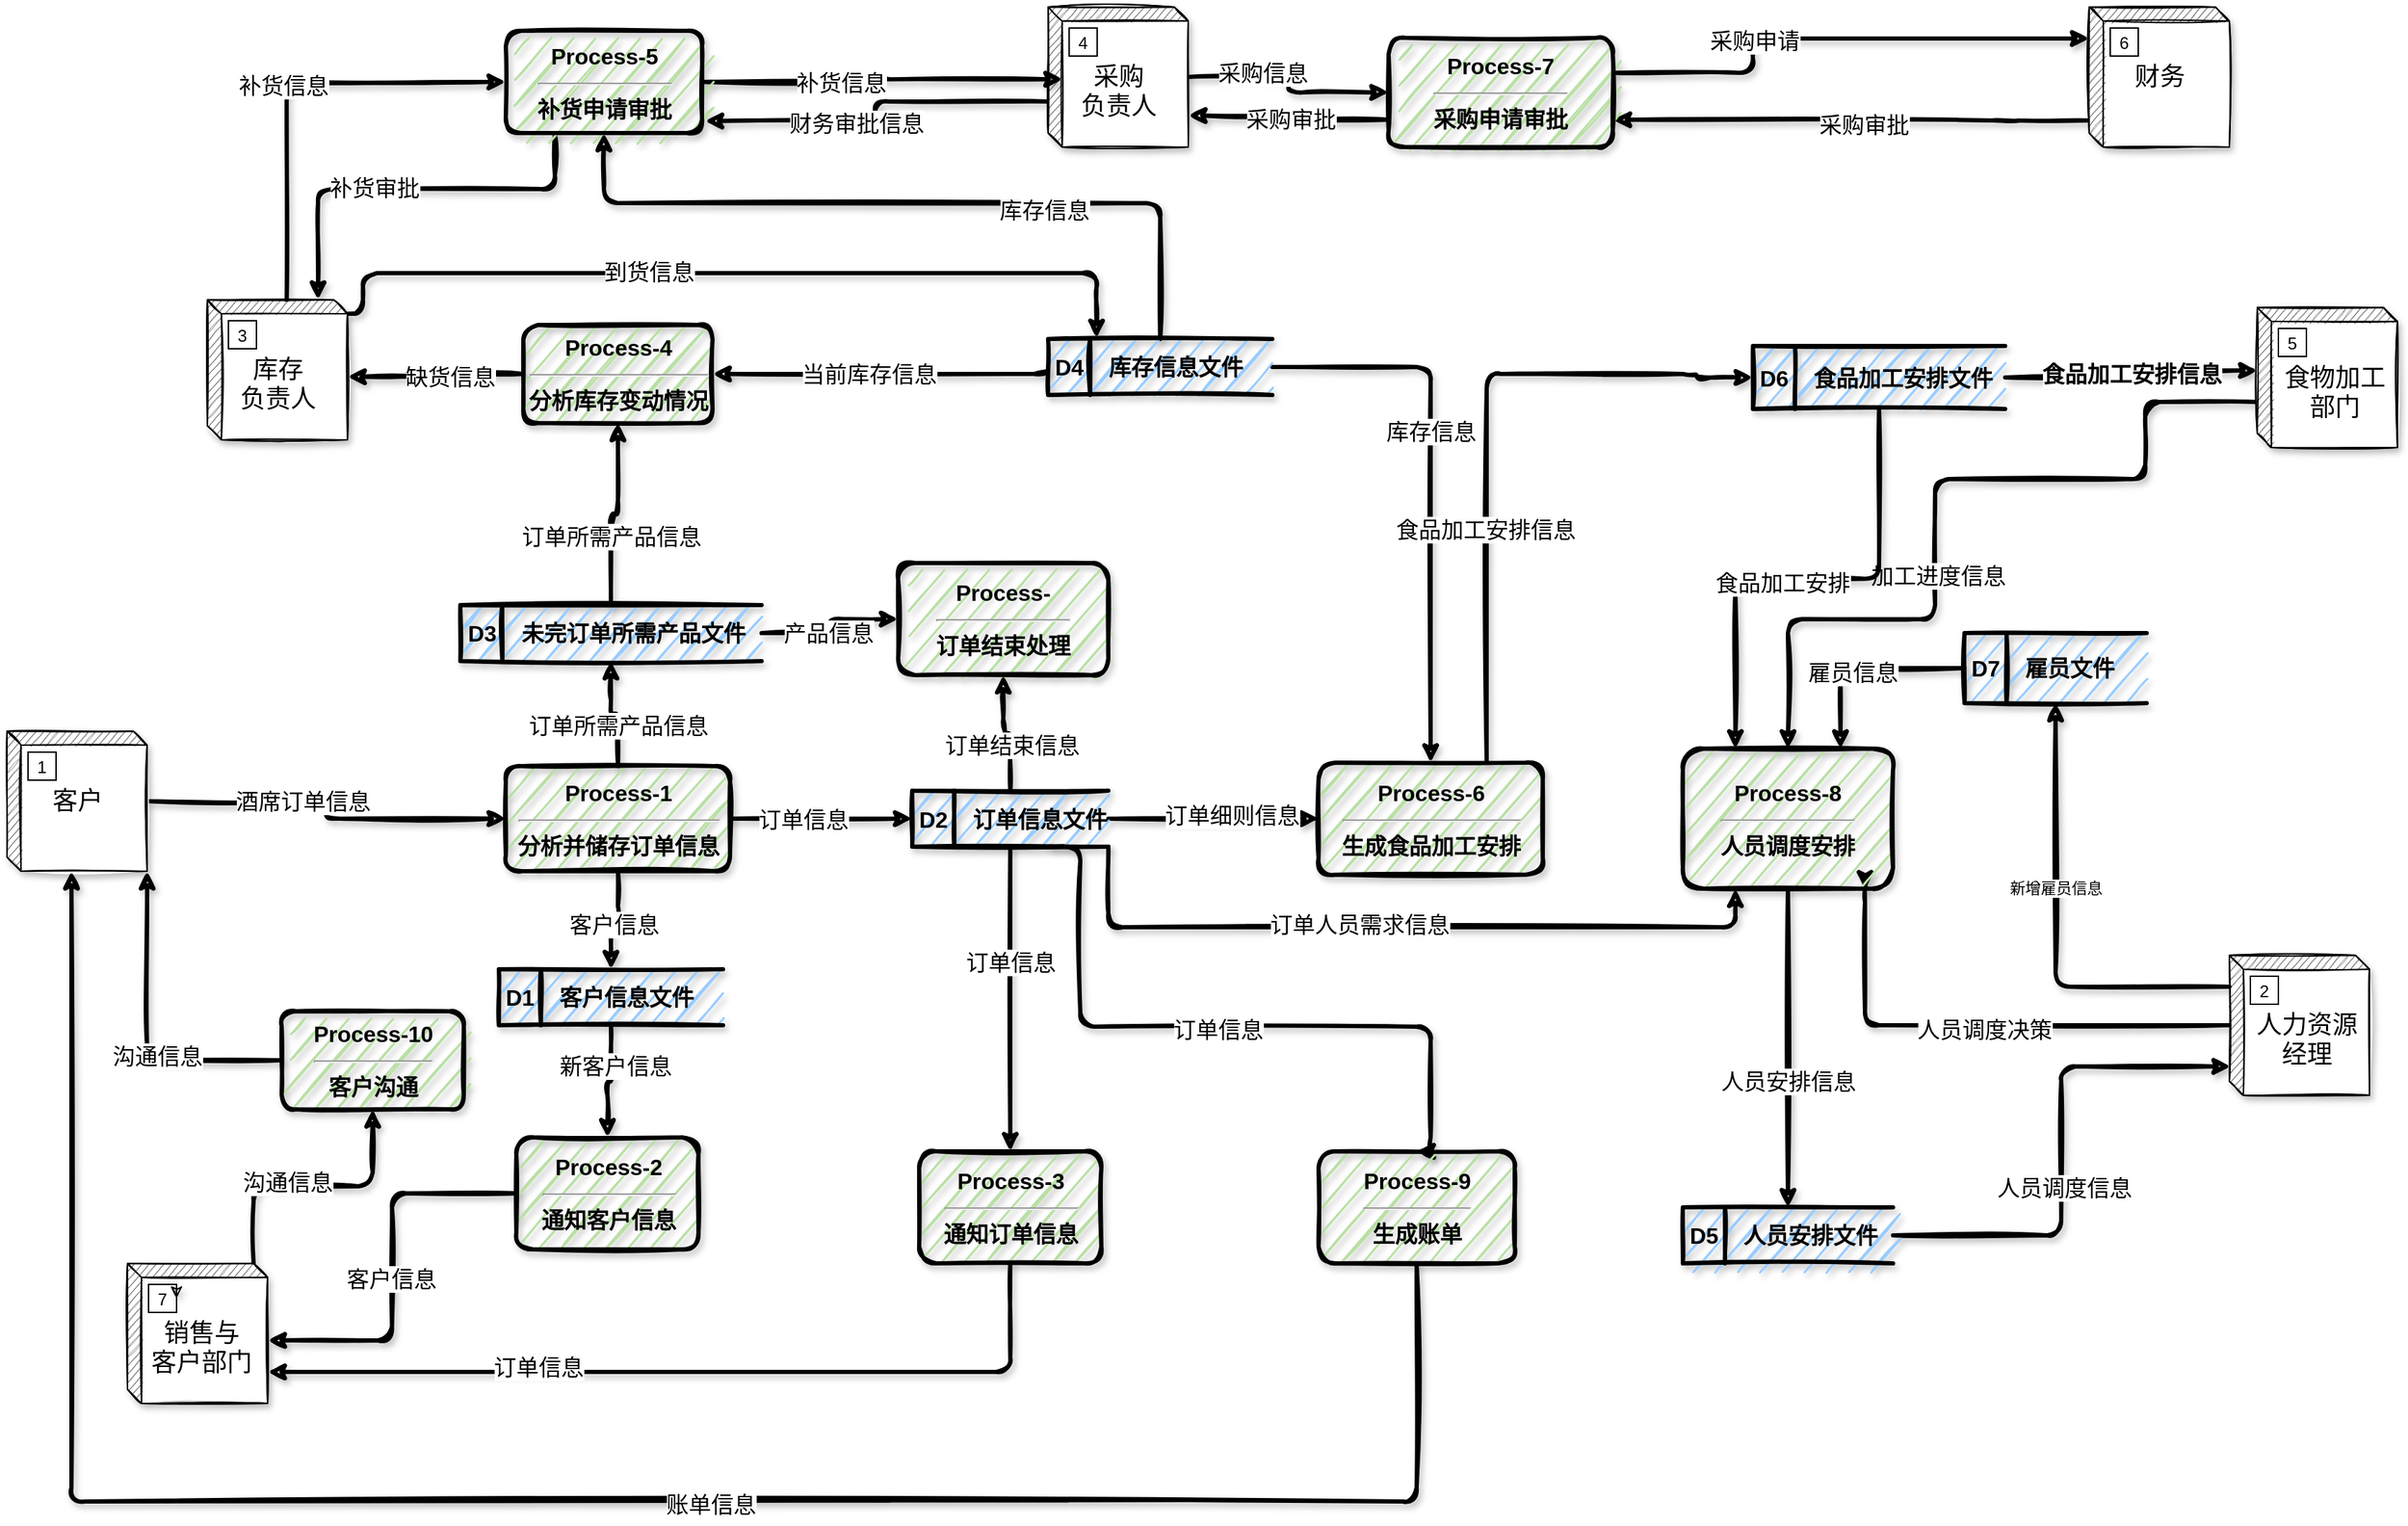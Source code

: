 <mxfile version="14.5.8" type="github">
  <diagram id="C5RBs43oDa-KdzZeNtuy" name="Page-1">
    <mxGraphModel dx="2241" dy="1952" grid="1" gridSize="10" guides="1" tooltips="1" connect="1" arrows="1" fold="1" page="1" pageScale="1" pageWidth="827" pageHeight="1169" math="0" shadow="0">
      <root>
        <mxCell id="WIyWlLk6GJQsqaUBKTNV-0" />
        <mxCell id="WIyWlLk6GJQsqaUBKTNV-1" parent="WIyWlLk6GJQsqaUBKTNV-0" />
        <mxCell id="mS8Wi9VP1vNNWBXcDTI1-18" style="edgeStyle=orthogonalEdgeStyle;rounded=1;orthogonalLoop=1;jettySize=auto;html=1;entryX=0;entryY=0.5;entryDx=0;entryDy=0;sketch=1;shadow=1;strokeWidth=3;" parent="WIyWlLk6GJQsqaUBKTNV-1" source="mS8Wi9VP1vNNWBXcDTI1-2" target="mS8Wi9VP1vNNWBXcDTI1-17" edge="1">
          <mxGeometry relative="1" as="geometry" />
        </mxCell>
        <mxCell id="mS8Wi9VP1vNNWBXcDTI1-19" value="&lt;font style=&quot;font-size: 16px&quot;&gt;酒席订单信息&lt;/font&gt;" style="edgeLabel;html=1;align=center;verticalAlign=middle;resizable=0;points=[];" parent="mS8Wi9VP1vNNWBXcDTI1-18" vertex="1" connectable="0">
          <mxGeometry x="-0.26" y="-1" relative="1" as="geometry">
            <mxPoint x="11" y="-1" as="offset" />
          </mxGeometry>
        </mxCell>
        <mxCell id="mS8Wi9VP1vNNWBXcDTI1-2" value="&lt;p&gt;&lt;span style=&quot;font-size: 18px ; font-family: &amp;#34;comic sans ms&amp;#34;&quot;&gt;客户&lt;/span&gt;&lt;br&gt;&lt;/p&gt;" style="html=1;dashed=0;whitespace=wrap;shape=mxgraph.dfd.externalEntity;sketch=1;shadow=1;" parent="WIyWlLk6GJQsqaUBKTNV-1" vertex="1">
          <mxGeometry x="-156" y="30" width="100" height="100" as="geometry" />
        </mxCell>
        <mxCell id="mS8Wi9VP1vNNWBXcDTI1-3" value="1" style="autosize=1;part=1;resizable=0;strokeColor=inherit;fillColor=inherit;gradientColor=inherit;" parent="mS8Wi9VP1vNNWBXcDTI1-2" vertex="1">
          <mxGeometry width="20" height="20" relative="1" as="geometry">
            <mxPoint x="15" y="15" as="offset" />
          </mxGeometry>
        </mxCell>
        <mxCell id="mS8Wi9VP1vNNWBXcDTI1-56" style="edgeStyle=orthogonalEdgeStyle;sketch=1;orthogonalLoop=1;jettySize=auto;html=1;entryX=0;entryY=0.5;entryDx=0;entryDy=0;shadow=1;strokeWidth=3;exitX=0.566;exitY=0.006;exitDx=0;exitDy=0;exitPerimeter=0;" parent="WIyWlLk6GJQsqaUBKTNV-1" source="mS8Wi9VP1vNNWBXcDTI1-4" target="mS8Wi9VP1vNNWBXcDTI1-55" edge="1">
          <mxGeometry relative="1" as="geometry" />
        </mxCell>
        <mxCell id="mS8Wi9VP1vNNWBXcDTI1-57" value="&lt;font style=&quot;font-size: 16px&quot;&gt;补货信息&lt;/font&gt;" style="edgeLabel;html=1;align=center;verticalAlign=middle;resizable=0;points=[];" parent="mS8Wi9VP1vNNWBXcDTI1-56" vertex="1" connectable="0">
          <mxGeometry x="-0.014" y="3" relative="1" as="geometry">
            <mxPoint as="offset" />
          </mxGeometry>
        </mxCell>
        <mxCell id="isjdMUyRD_bba-vVG2om-22" style="edgeStyle=orthogonalEdgeStyle;sketch=1;orthogonalLoop=1;jettySize=auto;html=1;exitX=0;exitY=0;exitDx=100;exitDy=10;exitPerimeter=0;entryX=0.216;entryY=-0.016;entryDx=0;entryDy=0;entryPerimeter=0;shadow=1;strokeWidth=3;" edge="1" parent="WIyWlLk6GJQsqaUBKTNV-1" source="mS8Wi9VP1vNNWBXcDTI1-4" target="mS8Wi9VP1vNNWBXcDTI1-48">
          <mxGeometry relative="1" as="geometry">
            <Array as="points">
              <mxPoint x="98" y="-297" />
              <mxPoint x="622" y="-297" />
            </Array>
          </mxGeometry>
        </mxCell>
        <mxCell id="isjdMUyRD_bba-vVG2om-23" value="&lt;font style=&quot;font-size: 16px&quot;&gt;到货信息&lt;/font&gt;" style="edgeLabel;html=1;align=center;verticalAlign=middle;resizable=0;points=[];" vertex="1" connectable="0" parent="isjdMUyRD_bba-vVG2om-22">
          <mxGeometry x="-0.202" y="1" relative="1" as="geometry">
            <mxPoint as="offset" />
          </mxGeometry>
        </mxCell>
        <mxCell id="mS8Wi9VP1vNNWBXcDTI1-4" value="&lt;font style=&quot;font-size: 18px&quot;&gt;&lt;br&gt;库存&lt;br&gt;负责人&lt;/font&gt;" style="html=1;dashed=0;whitespace=wrap;shape=mxgraph.dfd.externalEntity;sketch=1;shadow=1;" parent="WIyWlLk6GJQsqaUBKTNV-1" vertex="1">
          <mxGeometry x="-13" y="-278" width="100" height="100" as="geometry" />
        </mxCell>
        <mxCell id="mS8Wi9VP1vNNWBXcDTI1-5" value="3" style="autosize=1;part=1;resizable=0;strokeColor=inherit;fillColor=inherit;gradientColor=inherit;" parent="mS8Wi9VP1vNNWBXcDTI1-4" vertex="1">
          <mxGeometry width="20" height="20" relative="1" as="geometry">
            <mxPoint x="15" y="15" as="offset" />
          </mxGeometry>
        </mxCell>
        <mxCell id="isjdMUyRD_bba-vVG2om-8" style="edgeStyle=orthogonalEdgeStyle;sketch=1;orthogonalLoop=1;jettySize=auto;html=1;shadow=1;strokeWidth=3;" edge="1" parent="WIyWlLk6GJQsqaUBKTNV-1" source="mS8Wi9VP1vNNWBXcDTI1-6" target="isjdMUyRD_bba-vVG2om-7">
          <mxGeometry relative="1" as="geometry" />
        </mxCell>
        <mxCell id="isjdMUyRD_bba-vVG2om-9" value="&lt;font style=&quot;font-size: 16px&quot;&gt;采购信息&lt;/font&gt;" style="edgeLabel;html=1;align=center;verticalAlign=middle;resizable=0;points=[];" vertex="1" connectable="0" parent="isjdMUyRD_bba-vVG2om-8">
          <mxGeometry x="-0.318" y="3" relative="1" as="geometry">
            <mxPoint as="offset" />
          </mxGeometry>
        </mxCell>
        <mxCell id="isjdMUyRD_bba-vVG2om-16" style="edgeStyle=orthogonalEdgeStyle;sketch=1;orthogonalLoop=1;jettySize=auto;html=1;exitX=0;exitY=0;exitDx=0;exitDy=67.5;exitPerimeter=0;entryX=1.015;entryY=0.882;entryDx=0;entryDy=0;entryPerimeter=0;shadow=1;strokeWidth=3;" edge="1" parent="WIyWlLk6GJQsqaUBKTNV-1" source="mS8Wi9VP1vNNWBXcDTI1-6" target="mS8Wi9VP1vNNWBXcDTI1-55">
          <mxGeometry relative="1" as="geometry" />
        </mxCell>
        <mxCell id="isjdMUyRD_bba-vVG2om-17" value="&lt;font style=&quot;font-size: 16px&quot;&gt;财务审批信息&lt;/font&gt;" style="edgeLabel;html=1;align=center;verticalAlign=middle;resizable=0;points=[];" vertex="1" connectable="0" parent="isjdMUyRD_bba-vVG2om-16">
          <mxGeometry x="0.336" y="1" relative="1" as="geometry">
            <mxPoint x="21.94" as="offset" />
          </mxGeometry>
        </mxCell>
        <mxCell id="mS8Wi9VP1vNNWBXcDTI1-6" value="&lt;font style=&quot;font-size: 18px&quot;&gt;&lt;br&gt;采购&lt;br&gt;负责人&lt;/font&gt;" style="html=1;dashed=0;whitespace=wrap;shape=mxgraph.dfd.externalEntity;sketch=1;shadow=1;" parent="WIyWlLk6GJQsqaUBKTNV-1" vertex="1">
          <mxGeometry x="587" y="-487" width="100" height="100" as="geometry" />
        </mxCell>
        <mxCell id="mS8Wi9VP1vNNWBXcDTI1-7" value="4" style="autosize=1;part=1;resizable=0;strokeColor=inherit;fillColor=inherit;gradientColor=inherit;" parent="mS8Wi9VP1vNNWBXcDTI1-6" vertex="1">
          <mxGeometry width="20" height="20" relative="1" as="geometry">
            <mxPoint x="15" y="15" as="offset" />
          </mxGeometry>
        </mxCell>
        <mxCell id="isjdMUyRD_bba-vVG2om-62" style="edgeStyle=orthogonalEdgeStyle;sketch=1;orthogonalLoop=1;jettySize=auto;html=1;exitX=0;exitY=0;exitDx=0;exitDy=67.5;exitPerimeter=0;shadow=1;strokeWidth=3;entryX=0.5;entryY=0;entryDx=0;entryDy=0;" edge="1" parent="WIyWlLk6GJQsqaUBKTNV-1" source="mS8Wi9VP1vNNWBXcDTI1-8" target="isjdMUyRD_bba-vVG2om-25">
          <mxGeometry relative="1" as="geometry">
            <mxPoint x="1360" y="-140" as="targetPoint" />
            <Array as="points">
              <mxPoint x="1370" y="-205" />
              <mxPoint x="1370" y="-150" />
              <mxPoint x="1220" y="-150" />
              <mxPoint x="1220" y="-50" />
              <mxPoint x="1115" y="-50" />
            </Array>
          </mxGeometry>
        </mxCell>
        <mxCell id="isjdMUyRD_bba-vVG2om-63" value="&lt;font style=&quot;font-size: 16px&quot;&gt;加工进度信息&lt;/font&gt;" style="edgeLabel;html=1;align=center;verticalAlign=middle;resizable=0;points=[];" vertex="1" connectable="0" parent="isjdMUyRD_bba-vVG2om-62">
          <mxGeometry x="0.219" y="2" relative="1" as="geometry">
            <mxPoint y="-1" as="offset" />
          </mxGeometry>
        </mxCell>
        <mxCell id="mS8Wi9VP1vNNWBXcDTI1-8" value="&lt;font style=&quot;font-size: 18px&quot;&gt;&lt;br&gt;&amp;nbsp; 食物加工&lt;br&gt;&amp;nbsp; 部门&lt;/font&gt;" style="html=1;dashed=0;whitespace=wrap;shape=mxgraph.dfd.externalEntity;sketch=1;shadow=1;" parent="WIyWlLk6GJQsqaUBKTNV-1" vertex="1">
          <mxGeometry x="1450" y="-272.5" width="100" height="100" as="geometry" />
        </mxCell>
        <mxCell id="mS8Wi9VP1vNNWBXcDTI1-9" value="5" style="autosize=1;part=1;resizable=0;strokeColor=inherit;fillColor=inherit;gradientColor=inherit;" parent="mS8Wi9VP1vNNWBXcDTI1-8" vertex="1">
          <mxGeometry width="20" height="20" relative="1" as="geometry">
            <mxPoint x="15" y="15" as="offset" />
          </mxGeometry>
        </mxCell>
        <mxCell id="isjdMUyRD_bba-vVG2om-12" style="edgeStyle=orthogonalEdgeStyle;sketch=1;orthogonalLoop=1;jettySize=auto;html=1;entryX=1;entryY=0.75;entryDx=0;entryDy=0;shadow=1;strokeWidth=3;" edge="1" parent="WIyWlLk6GJQsqaUBKTNV-1" source="mS8Wi9VP1vNNWBXcDTI1-10" target="isjdMUyRD_bba-vVG2om-7">
          <mxGeometry relative="1" as="geometry">
            <Array as="points">
              <mxPoint x="1270" y="-406" />
              <mxPoint x="1270" y="-406" />
            </Array>
          </mxGeometry>
        </mxCell>
        <mxCell id="isjdMUyRD_bba-vVG2om-15" value="&lt;font style=&quot;font-size: 16px&quot;&gt;采购审批&lt;/font&gt;" style="edgeLabel;html=1;align=center;verticalAlign=middle;resizable=0;points=[];" vertex="1" connectable="0" parent="isjdMUyRD_bba-vVG2om-12">
          <mxGeometry x="-0.053" y="3" relative="1" as="geometry">
            <mxPoint as="offset" />
          </mxGeometry>
        </mxCell>
        <mxCell id="mS8Wi9VP1vNNWBXcDTI1-10" value="&lt;font style=&quot;font-size: 18px&quot;&gt;财务&lt;/font&gt;" style="html=1;dashed=0;whitespace=wrap;shape=mxgraph.dfd.externalEntity;fontSize=14;shadow=1;sketch=1;" parent="WIyWlLk6GJQsqaUBKTNV-1" vertex="1">
          <mxGeometry x="1330" y="-487" width="100" height="100" as="geometry" />
        </mxCell>
        <mxCell id="mS8Wi9VP1vNNWBXcDTI1-11" value="6" style="autosize=1;part=1;resizable=0;strokeColor=inherit;fillColor=inherit;gradientColor=inherit;" parent="mS8Wi9VP1vNNWBXcDTI1-10" vertex="1">
          <mxGeometry width="20" height="20" relative="1" as="geometry">
            <mxPoint x="15" y="15" as="offset" />
          </mxGeometry>
        </mxCell>
        <mxCell id="isjdMUyRD_bba-vVG2om-30" style="edgeStyle=orthogonalEdgeStyle;sketch=1;orthogonalLoop=1;jettySize=auto;html=1;shadow=1;strokeWidth=3;" edge="1" parent="WIyWlLk6GJQsqaUBKTNV-1" source="mS8Wi9VP1vNNWBXcDTI1-12">
          <mxGeometry relative="1" as="geometry">
            <mxPoint x="1170" y="143" as="targetPoint" />
            <Array as="points">
              <mxPoint x="1170" y="240" />
              <mxPoint x="1170" y="142" />
            </Array>
          </mxGeometry>
        </mxCell>
        <mxCell id="isjdMUyRD_bba-vVG2om-31" value="&lt;font style=&quot;font-size: 16px&quot;&gt;人员调度决策&lt;/font&gt;" style="edgeLabel;html=1;align=center;verticalAlign=middle;resizable=0;points=[];" vertex="1" connectable="0" parent="isjdMUyRD_bba-vVG2om-30">
          <mxGeometry x="-0.017" y="3" relative="1" as="geometry">
            <mxPoint x="1" as="offset" />
          </mxGeometry>
        </mxCell>
        <mxCell id="isjdMUyRD_bba-vVG2om-48" style="edgeStyle=orthogonalEdgeStyle;sketch=1;orthogonalLoop=1;jettySize=auto;html=1;exitX=0;exitY=0;exitDx=0;exitDy=22.5;exitPerimeter=0;entryX=0.5;entryY=1;entryDx=0;entryDy=0;shadow=1;strokeWidth=3;" edge="1" parent="WIyWlLk6GJQsqaUBKTNV-1" source="mS8Wi9VP1vNNWBXcDTI1-12" target="isjdMUyRD_bba-vVG2om-43">
          <mxGeometry relative="1" as="geometry" />
        </mxCell>
        <mxCell id="isjdMUyRD_bba-vVG2om-49" value="新增雇员信息" style="edgeLabel;html=1;align=center;verticalAlign=middle;resizable=0;points=[];" vertex="1" connectable="0" parent="isjdMUyRD_bba-vVG2om-48">
          <mxGeometry x="0.191" relative="1" as="geometry">
            <mxPoint as="offset" />
          </mxGeometry>
        </mxCell>
        <mxCell id="mS8Wi9VP1vNNWBXcDTI1-12" value="&lt;font style=&quot;font-size: 18px&quot;&gt;&lt;br&gt;&amp;nbsp; 人力资源&lt;br&gt;&amp;nbsp; 经理&lt;/font&gt;" style="html=1;dashed=0;whitespace=wrap;shape=mxgraph.dfd.externalEntity;sketch=1;shadow=1;" parent="WIyWlLk6GJQsqaUBKTNV-1" vertex="1">
          <mxGeometry x="1430" y="190" width="100" height="100" as="geometry" />
        </mxCell>
        <mxCell id="mS8Wi9VP1vNNWBXcDTI1-13" value="2" style="autosize=1;part=1;resizable=0;strokeColor=inherit;fillColor=inherit;gradientColor=inherit;" parent="mS8Wi9VP1vNNWBXcDTI1-12" vertex="1">
          <mxGeometry width="20" height="20" relative="1" as="geometry">
            <mxPoint x="15" y="15" as="offset" />
          </mxGeometry>
        </mxCell>
        <mxCell id="isjdMUyRD_bba-vVG2om-56" style="edgeStyle=orthogonalEdgeStyle;sketch=1;orthogonalLoop=1;jettySize=auto;html=1;entryX=0.5;entryY=1;entryDx=0;entryDy=0;shadow=1;strokeWidth=3;exitX=0;exitY=0;exitDx=90;exitDy=0;exitPerimeter=0;" edge="1" parent="WIyWlLk6GJQsqaUBKTNV-1" source="mS8Wi9VP1vNNWBXcDTI1-14" target="isjdMUyRD_bba-vVG2om-55">
          <mxGeometry relative="1" as="geometry" />
        </mxCell>
        <mxCell id="isjdMUyRD_bba-vVG2om-58" value="&lt;font style=&quot;font-size: 16px&quot;&gt;沟通信息&lt;/font&gt;" style="edgeLabel;html=1;align=center;verticalAlign=middle;resizable=0;points=[];" vertex="1" connectable="0" parent="isjdMUyRD_bba-vVG2om-56">
          <mxGeometry x="-0.186" y="3" relative="1" as="geometry">
            <mxPoint x="-1" as="offset" />
          </mxGeometry>
        </mxCell>
        <mxCell id="mS8Wi9VP1vNNWBXcDTI1-14" value="&lt;font style=&quot;font-size: 18px&quot;&gt;&lt;br&gt;&amp;nbsp;销售与&lt;br&gt;&amp;nbsp;客户部门&lt;/font&gt;" style="html=1;dashed=0;whitespace=wrap;shape=mxgraph.dfd.externalEntity;shadow=1;sketch=1;fontSize=14;" parent="WIyWlLk6GJQsqaUBKTNV-1" vertex="1">
          <mxGeometry x="-70" y="410" width="100" height="100" as="geometry" />
        </mxCell>
        <mxCell id="mS8Wi9VP1vNNWBXcDTI1-15" value="7" style="autosize=1;part=1;resizable=0;strokeColor=inherit;fillColor=inherit;gradientColor=inherit;" parent="mS8Wi9VP1vNNWBXcDTI1-14" vertex="1">
          <mxGeometry width="20" height="20" relative="1" as="geometry">
            <mxPoint x="15" y="15" as="offset" />
          </mxGeometry>
        </mxCell>
        <mxCell id="mS8Wi9VP1vNNWBXcDTI1-16" style="edgeStyle=orthogonalEdgeStyle;rounded=0;sketch=1;orthogonalLoop=1;jettySize=auto;html=1;exitX=1;exitY=0.25;exitDx=0;exitDy=0;entryX=1;entryY=0.5;entryDx=0;entryDy=0;shadow=1;fontSize=14;" parent="mS8Wi9VP1vNNWBXcDTI1-14" source="mS8Wi9VP1vNNWBXcDTI1-15" target="mS8Wi9VP1vNNWBXcDTI1-15" edge="1">
          <mxGeometry relative="1" as="geometry" />
        </mxCell>
        <mxCell id="mS8Wi9VP1vNNWBXcDTI1-22" style="edgeStyle=orthogonalEdgeStyle;sketch=1;orthogonalLoop=1;jettySize=auto;html=1;shadow=1;strokeWidth=3;" parent="WIyWlLk6GJQsqaUBKTNV-1" source="mS8Wi9VP1vNNWBXcDTI1-17" target="mS8Wi9VP1vNNWBXcDTI1-21" edge="1">
          <mxGeometry relative="1" as="geometry" />
        </mxCell>
        <mxCell id="mS8Wi9VP1vNNWBXcDTI1-23" value="&lt;font style=&quot;font-size: 16px&quot;&gt;订单信息&lt;/font&gt;" style="edgeLabel;html=1;align=center;verticalAlign=middle;resizable=0;points=[];" parent="mS8Wi9VP1vNNWBXcDTI1-22" vertex="1" connectable="0">
          <mxGeometry x="-0.21" relative="1" as="geometry">
            <mxPoint as="offset" />
          </mxGeometry>
        </mxCell>
        <mxCell id="mS8Wi9VP1vNNWBXcDTI1-25" style="edgeStyle=orthogonalEdgeStyle;sketch=1;orthogonalLoop=1;jettySize=auto;html=1;shadow=1;strokeWidth=3;" parent="WIyWlLk6GJQsqaUBKTNV-1" source="mS8Wi9VP1vNNWBXcDTI1-17" target="mS8Wi9VP1vNNWBXcDTI1-24" edge="1">
          <mxGeometry relative="1" as="geometry" />
        </mxCell>
        <mxCell id="mS8Wi9VP1vNNWBXcDTI1-26" value="&lt;font style=&quot;font-size: 16px&quot;&gt;客户信息&lt;/font&gt;" style="edgeLabel;html=1;align=center;verticalAlign=middle;resizable=0;points=[];" parent="mS8Wi9VP1vNNWBXcDTI1-25" vertex="1" connectable="0">
          <mxGeometry x="0.133" y="2" relative="1" as="geometry">
            <mxPoint as="offset" />
          </mxGeometry>
        </mxCell>
        <mxCell id="mS8Wi9VP1vNNWBXcDTI1-43" style="edgeStyle=orthogonalEdgeStyle;sketch=1;orthogonalLoop=1;jettySize=auto;html=1;shadow=1;strokeWidth=3;" parent="WIyWlLk6GJQsqaUBKTNV-1" source="mS8Wi9VP1vNNWBXcDTI1-17" target="mS8Wi9VP1vNNWBXcDTI1-41" edge="1">
          <mxGeometry relative="1" as="geometry" />
        </mxCell>
        <mxCell id="mS8Wi9VP1vNNWBXcDTI1-44" value="&lt;font style=&quot;font-size: 16px&quot;&gt;订单所需产品信息&lt;/font&gt;" style="edgeLabel;html=1;align=center;verticalAlign=middle;resizable=0;points=[];" parent="mS8Wi9VP1vNNWBXcDTI1-43" vertex="1" connectable="0">
          <mxGeometry x="-0.277" relative="1" as="geometry">
            <mxPoint as="offset" />
          </mxGeometry>
        </mxCell>
        <mxCell id="mS8Wi9VP1vNNWBXcDTI1-17" value="&lt;div style=&quot;font-size: 16px&quot;&gt;&lt;b&gt;&lt;font style=&quot;font-size: 16px&quot;&gt;Process-1&lt;/font&gt;&lt;/b&gt;&lt;/div&gt;&lt;hr style=&quot;font-size: 16px&quot;&gt;&lt;b style=&quot;font-size: 16px&quot;&gt;&lt;font style=&quot;font-size: 16px&quot;&gt;分析并储存订单信息&lt;/font&gt;&lt;/b&gt;" style="html=1;dashed=0;whitespace=wrap;rounded=1;shadow=1;sketch=1;strokeColor=#000000;strokeWidth=3;fillColor=#B9E0A5;overflow=visible;" parent="WIyWlLk6GJQsqaUBKTNV-1" vertex="1">
          <mxGeometry x="200" y="55" width="160" height="75" as="geometry" />
        </mxCell>
        <mxCell id="mS8Wi9VP1vNNWBXcDTI1-35" style="edgeStyle=orthogonalEdgeStyle;sketch=1;orthogonalLoop=1;jettySize=auto;html=1;entryX=0.5;entryY=0;entryDx=0;entryDy=0;shadow=1;strokeWidth=3;" parent="WIyWlLk6GJQsqaUBKTNV-1" source="mS8Wi9VP1vNNWBXcDTI1-21" target="mS8Wi9VP1vNNWBXcDTI1-34" edge="1">
          <mxGeometry relative="1" as="geometry" />
        </mxCell>
        <mxCell id="mS8Wi9VP1vNNWBXcDTI1-36" value="&lt;font style=&quot;font-size: 16px&quot;&gt;订单信息&lt;/font&gt;" style="edgeLabel;html=1;align=center;verticalAlign=middle;resizable=0;points=[];" parent="mS8Wi9VP1vNNWBXcDTI1-35" vertex="1" connectable="0">
          <mxGeometry x="-0.242" relative="1" as="geometry">
            <mxPoint as="offset" />
          </mxGeometry>
        </mxCell>
        <mxCell id="mS8Wi9VP1vNNWBXcDTI1-61" style="edgeStyle=orthogonalEdgeStyle;sketch=1;orthogonalLoop=1;jettySize=auto;html=1;entryX=0;entryY=0.5;entryDx=0;entryDy=0;shadow=1;strokeWidth=3;exitX=1;exitY=0.5;exitDx=0;exitDy=0;" parent="WIyWlLk6GJQsqaUBKTNV-1" source="mS8Wi9VP1vNNWBXcDTI1-21" target="mS8Wi9VP1vNNWBXcDTI1-58" edge="1">
          <mxGeometry relative="1" as="geometry" />
        </mxCell>
        <mxCell id="mS8Wi9VP1vNNWBXcDTI1-62" value="&lt;font style=&quot;font-size: 16px&quot;&gt;订单细则信息&lt;/font&gt;" style="edgeLabel;html=1;align=center;verticalAlign=middle;resizable=0;points=[];" parent="mS8Wi9VP1vNNWBXcDTI1-61" vertex="1" connectable="0">
          <mxGeometry x="0.172" y="3" relative="1" as="geometry">
            <mxPoint as="offset" />
          </mxGeometry>
        </mxCell>
        <mxCell id="isjdMUyRD_bba-vVG2om-26" style="edgeStyle=orthogonalEdgeStyle;sketch=1;orthogonalLoop=1;jettySize=auto;html=1;exitX=1;exitY=1;exitDx=0;exitDy=0;entryX=0.25;entryY=1;entryDx=0;entryDy=0;shadow=1;strokeWidth=3;" edge="1" parent="WIyWlLk6GJQsqaUBKTNV-1" source="mS8Wi9VP1vNNWBXcDTI1-21" target="isjdMUyRD_bba-vVG2om-25">
          <mxGeometry relative="1" as="geometry">
            <Array as="points">
              <mxPoint x="630" y="170" />
              <mxPoint x="1078" y="170" />
            </Array>
          </mxGeometry>
        </mxCell>
        <mxCell id="isjdMUyRD_bba-vVG2om-27" value="&lt;font style=&quot;font-size: 16px&quot;&gt;订单人员需求信息&lt;/font&gt;" style="edgeLabel;html=1;align=center;verticalAlign=middle;resizable=0;points=[];" vertex="1" connectable="0" parent="isjdMUyRD_bba-vVG2om-26">
          <mxGeometry x="-0.112" y="2" relative="1" as="geometry">
            <mxPoint as="offset" />
          </mxGeometry>
        </mxCell>
        <mxCell id="isjdMUyRD_bba-vVG2om-29" style="edgeStyle=orthogonalEdgeStyle;sketch=1;orthogonalLoop=1;jettySize=auto;html=1;shadow=1;strokeWidth=3;" edge="1" parent="WIyWlLk6GJQsqaUBKTNV-1" source="mS8Wi9VP1vNNWBXcDTI1-21" target="isjdMUyRD_bba-vVG2om-28">
          <mxGeometry relative="1" as="geometry" />
        </mxCell>
        <mxCell id="isjdMUyRD_bba-vVG2om-60" value="&lt;font style=&quot;font-size: 16px&quot;&gt;订单结束信息&lt;/font&gt;" style="edgeLabel;html=1;align=center;verticalAlign=middle;resizable=0;points=[];" vertex="1" connectable="0" parent="isjdMUyRD_bba-vVG2om-29">
          <mxGeometry x="-0.261" y="-1" relative="1" as="geometry">
            <mxPoint as="offset" />
          </mxGeometry>
        </mxCell>
        <mxCell id="isjdMUyRD_bba-vVG2om-50" style="edgeStyle=orthogonalEdgeStyle;sketch=1;orthogonalLoop=1;jettySize=auto;html=1;exitX=0.702;exitY=0.996;exitDx=0;exitDy=0;shadow=1;strokeWidth=3;entryX=0.5;entryY=0;entryDx=0;entryDy=0;exitPerimeter=0;" edge="1" parent="WIyWlLk6GJQsqaUBKTNV-1" source="mS8Wi9VP1vNNWBXcDTI1-21" target="isjdMUyRD_bba-vVG2om-51">
          <mxGeometry relative="1" as="geometry">
            <mxPoint x="850" y="350" as="targetPoint" />
            <Array as="points">
              <mxPoint x="610" y="112" />
              <mxPoint x="610" y="241" />
              <mxPoint x="860" y="241" />
              <mxPoint x="860" y="330" />
            </Array>
          </mxGeometry>
        </mxCell>
        <mxCell id="isjdMUyRD_bba-vVG2om-52" value="&lt;font style=&quot;font-size: 16px&quot;&gt;订单信息&lt;/font&gt;" style="edgeLabel;html=1;align=center;verticalAlign=middle;resizable=0;points=[];" vertex="1" connectable="0" parent="isjdMUyRD_bba-vVG2om-50">
          <mxGeometry x="-0.003" y="-2" relative="1" as="geometry">
            <mxPoint x="-1" as="offset" />
          </mxGeometry>
        </mxCell>
        <mxCell id="mS8Wi9VP1vNNWBXcDTI1-21" value="&lt;font size=&quot;1&quot;&gt;&lt;b style=&quot;font-size: 16px&quot;&gt;D2&amp;nbsp; &amp;nbsp; 订单信息文件&lt;/b&gt;&lt;/font&gt;" style="html=1;dashed=0;whitespace=wrap;shape=mxgraph.dfd.dataStoreID;align=left;spacingLeft=3;points=[[0,0],[0.5,0],[1,0],[0,0.5],[1,0.5],[0,1],[0.5,1],[1,1]];rounded=1;shadow=1;sketch=1;strokeWidth=3;fillColor=#99CCFF;" parent="WIyWlLk6GJQsqaUBKTNV-1" vertex="1">
          <mxGeometry x="490" y="72.5" width="140" height="40" as="geometry" />
        </mxCell>
        <mxCell id="mS8Wi9VP1vNNWBXcDTI1-28" style="edgeStyle=orthogonalEdgeStyle;sketch=1;orthogonalLoop=1;jettySize=auto;html=1;entryX=0.5;entryY=0;entryDx=0;entryDy=0;shadow=1;strokeWidth=3;" parent="WIyWlLk6GJQsqaUBKTNV-1" source="mS8Wi9VP1vNNWBXcDTI1-24" target="mS8Wi9VP1vNNWBXcDTI1-27" edge="1">
          <mxGeometry relative="1" as="geometry" />
        </mxCell>
        <mxCell id="mS8Wi9VP1vNNWBXcDTI1-29" value="&lt;font style=&quot;font-size: 16px&quot;&gt;新客户信息&lt;/font&gt;" style="edgeLabel;html=1;align=center;verticalAlign=middle;resizable=0;points=[];" parent="mS8Wi9VP1vNNWBXcDTI1-28" vertex="1" connectable="0">
          <mxGeometry x="-0.293" y="3" relative="1" as="geometry">
            <mxPoint as="offset" />
          </mxGeometry>
        </mxCell>
        <mxCell id="mS8Wi9VP1vNNWBXcDTI1-24" value="&lt;b&gt;&lt;font style=&quot;font-size: 16px&quot;&gt;D1&amp;nbsp; &amp;nbsp; 客户信息文件&lt;/font&gt;&lt;/b&gt;" style="html=1;dashed=0;whitespace=wrap;shape=mxgraph.dfd.dataStoreID;align=left;spacingLeft=3;points=[[0,0],[0.5,0],[1,0],[0,0.5],[1,0.5],[0,1],[0.5,1],[1,1]];rounded=1;shadow=1;sketch=1;strokeWidth=3;fillColor=#99CCFF;" parent="WIyWlLk6GJQsqaUBKTNV-1" vertex="1">
          <mxGeometry x="195" y="200" width="160" height="40" as="geometry" />
        </mxCell>
        <mxCell id="mS8Wi9VP1vNNWBXcDTI1-30" style="edgeStyle=orthogonalEdgeStyle;sketch=1;orthogonalLoop=1;jettySize=auto;html=1;entryX=0;entryY=0;entryDx=100;entryDy=55;entryPerimeter=0;shadow=1;strokeWidth=3;" parent="WIyWlLk6GJQsqaUBKTNV-1" source="mS8Wi9VP1vNNWBXcDTI1-27" target="mS8Wi9VP1vNNWBXcDTI1-14" edge="1">
          <mxGeometry relative="1" as="geometry" />
        </mxCell>
        <mxCell id="mS8Wi9VP1vNNWBXcDTI1-31" value="&lt;font style=&quot;font-size: 16px&quot;&gt;客户信息&lt;/font&gt;" style="edgeLabel;html=1;align=center;verticalAlign=middle;resizable=0;points=[];" parent="mS8Wi9VP1vNNWBXcDTI1-30" vertex="1" connectable="0">
          <mxGeometry x="0.31" y="-1" relative="1" as="geometry">
            <mxPoint y="-36" as="offset" />
          </mxGeometry>
        </mxCell>
        <mxCell id="mS8Wi9VP1vNNWBXcDTI1-27" value="&lt;b style=&quot;font-size: 16px&quot;&gt;&lt;font style=&quot;font-size: 16px&quot;&gt;Process-2&lt;/font&gt;&lt;/b&gt;&lt;hr style=&quot;font-size: 16px&quot;&gt;&lt;b style=&quot;font-size: 16px&quot;&gt;&lt;font style=&quot;font-size: 16px&quot;&gt;通知客户信息&lt;/font&gt;&lt;/b&gt;" style="html=1;dashed=0;whitespace=wrap;rounded=1;shadow=1;sketch=1;strokeWidth=3;fillColor=#B9E0A5;align=center;" parent="WIyWlLk6GJQsqaUBKTNV-1" vertex="1">
          <mxGeometry x="207.5" y="320" width="130" height="80" as="geometry" />
        </mxCell>
        <mxCell id="mS8Wi9VP1vNNWBXcDTI1-37" style="edgeStyle=orthogonalEdgeStyle;sketch=1;orthogonalLoop=1;jettySize=auto;html=1;entryX=0;entryY=0;entryDx=100;entryDy=77.5;entryPerimeter=0;shadow=1;strokeWidth=3;exitX=0.5;exitY=1;exitDx=0;exitDy=0;" parent="WIyWlLk6GJQsqaUBKTNV-1" source="mS8Wi9VP1vNNWBXcDTI1-34" target="mS8Wi9VP1vNNWBXcDTI1-14" edge="1">
          <mxGeometry relative="1" as="geometry">
            <Array as="points">
              <mxPoint x="560" y="488" />
            </Array>
          </mxGeometry>
        </mxCell>
        <mxCell id="mS8Wi9VP1vNNWBXcDTI1-38" value="&lt;font style=&quot;font-size: 16px&quot;&gt;订单信息&lt;/font&gt;" style="edgeLabel;html=1;align=center;verticalAlign=middle;resizable=0;points=[];" parent="mS8Wi9VP1vNNWBXcDTI1-37" vertex="1" connectable="0">
          <mxGeometry x="0.364" y="-4" relative="1" as="geometry">
            <mxPoint as="offset" />
          </mxGeometry>
        </mxCell>
        <mxCell id="mS8Wi9VP1vNNWBXcDTI1-34" value="&lt;div style=&quot;font-size: 16px&quot;&gt;&lt;b&gt;&lt;font style=&quot;font-size: 16px&quot;&gt;Process-3&lt;/font&gt;&lt;/b&gt;&lt;/div&gt;&lt;hr style=&quot;font-size: 16px&quot;&gt;&lt;b style=&quot;font-size: 16px&quot;&gt;&lt;font style=&quot;font-size: 16px&quot;&gt;通知订单信息&lt;/font&gt;&lt;/b&gt;" style="html=1;dashed=0;whitespace=wrap;rounded=1;shadow=1;sketch=1;strokeWidth=3;fillColor=#B9E0A5;align=center;" parent="WIyWlLk6GJQsqaUBKTNV-1" vertex="1">
          <mxGeometry x="495" y="330" width="130" height="80" as="geometry" />
        </mxCell>
        <mxCell id="mS8Wi9VP1vNNWBXcDTI1-46" style="edgeStyle=orthogonalEdgeStyle;sketch=1;orthogonalLoop=1;jettySize=auto;html=1;entryX=0.5;entryY=1;entryDx=0;entryDy=0;shadow=1;strokeWidth=3;" parent="WIyWlLk6GJQsqaUBKTNV-1" source="mS8Wi9VP1vNNWBXcDTI1-41" target="mS8Wi9VP1vNNWBXcDTI1-45" edge="1">
          <mxGeometry relative="1" as="geometry" />
        </mxCell>
        <mxCell id="mS8Wi9VP1vNNWBXcDTI1-54" value="&lt;font style=&quot;font-size: 16px&quot;&gt;订单所需产品信息&lt;/font&gt;" style="edgeLabel;html=1;align=center;verticalAlign=middle;resizable=0;points=[];" parent="mS8Wi9VP1vNNWBXcDTI1-46" vertex="1" connectable="0">
          <mxGeometry x="-0.272" relative="1" as="geometry">
            <mxPoint as="offset" />
          </mxGeometry>
        </mxCell>
        <mxCell id="isjdMUyRD_bba-vVG2om-42" style="edgeStyle=orthogonalEdgeStyle;sketch=1;orthogonalLoop=1;jettySize=auto;html=1;entryX=0;entryY=0.5;entryDx=0;entryDy=0;shadow=1;strokeWidth=3;" edge="1" parent="WIyWlLk6GJQsqaUBKTNV-1" source="mS8Wi9VP1vNNWBXcDTI1-41" target="isjdMUyRD_bba-vVG2om-28">
          <mxGeometry relative="1" as="geometry" />
        </mxCell>
        <mxCell id="isjdMUyRD_bba-vVG2om-61" value="&lt;font style=&quot;font-size: 16px&quot;&gt;产品信息&lt;/font&gt;" style="edgeLabel;html=1;align=center;verticalAlign=middle;resizable=0;points=[];" vertex="1" connectable="0" parent="isjdMUyRD_bba-vVG2om-42">
          <mxGeometry x="-0.349" y="-1" relative="1" as="geometry">
            <mxPoint x="12.5" y="-1" as="offset" />
          </mxGeometry>
        </mxCell>
        <mxCell id="mS8Wi9VP1vNNWBXcDTI1-41" value="&lt;b&gt;&lt;font style=&quot;font-size: 16px&quot;&gt;D3&amp;nbsp; &amp;nbsp; 未完订单所需产品文件&lt;/font&gt;&lt;/b&gt;" style="html=1;dashed=0;whitespace=wrap;shape=mxgraph.dfd.dataStoreID;align=left;spacingLeft=3;points=[[0,0],[0.5,0],[1,0],[0,0.5],[1,0.5],[0,1],[0.5,1],[1,1]];rounded=1;shadow=1;sketch=1;strokeWidth=3;fillColor=#99CCFF;" parent="WIyWlLk6GJQsqaUBKTNV-1" vertex="1">
          <mxGeometry x="167.5" y="-60" width="215" height="40" as="geometry" />
        </mxCell>
        <mxCell id="mS8Wi9VP1vNNWBXcDTI1-52" style="edgeStyle=orthogonalEdgeStyle;sketch=1;orthogonalLoop=1;jettySize=auto;html=1;entryX=0;entryY=0;entryDx=100;entryDy=55;entryPerimeter=0;shadow=1;strokeWidth=3;exitX=0;exitY=0.5;exitDx=0;exitDy=0;" parent="WIyWlLk6GJQsqaUBKTNV-1" source="mS8Wi9VP1vNNWBXcDTI1-45" target="mS8Wi9VP1vNNWBXcDTI1-4" edge="1">
          <mxGeometry relative="1" as="geometry">
            <mxPoint x="207.5" y="-192.0" as="sourcePoint" />
          </mxGeometry>
        </mxCell>
        <mxCell id="mS8Wi9VP1vNNWBXcDTI1-53" value="&lt;font style=&quot;font-size: 16px&quot;&gt;缺货信息&lt;/font&gt;" style="edgeLabel;html=1;align=center;verticalAlign=middle;resizable=0;points=[];" parent="mS8Wi9VP1vNNWBXcDTI1-52" vertex="1" connectable="0">
          <mxGeometry x="-0.172" y="2" relative="1" as="geometry">
            <mxPoint as="offset" />
          </mxGeometry>
        </mxCell>
        <mxCell id="mS8Wi9VP1vNNWBXcDTI1-45" value="&lt;b style=&quot;font-size: 16px&quot;&gt;&lt;font style=&quot;font-size: 16px&quot;&gt;Process-4&lt;/font&gt;&lt;/b&gt;&lt;hr style=&quot;font-size: 16px&quot;&gt;&lt;b style=&quot;font-size: 16px&quot;&gt;&lt;font style=&quot;font-size: 16px&quot;&gt;分析库存变动情况&lt;/font&gt;&lt;/b&gt;" style="html=1;dashed=0;whitespace=wrap;rounded=1;shadow=1;sketch=1;strokeWidth=3;fillColor=#B9E0A5;align=center;" parent="WIyWlLk6GJQsqaUBKTNV-1" vertex="1">
          <mxGeometry x="212.5" y="-260" width="135" height="70" as="geometry" />
        </mxCell>
        <mxCell id="mS8Wi9VP1vNNWBXcDTI1-49" style="edgeStyle=orthogonalEdgeStyle;sketch=1;orthogonalLoop=1;jettySize=auto;html=1;entryX=1;entryY=0.5;entryDx=0;entryDy=0;shadow=1;strokeWidth=3;exitX=0;exitY=0.5;exitDx=0;exitDy=0;" parent="WIyWlLk6GJQsqaUBKTNV-1" source="mS8Wi9VP1vNNWBXcDTI1-48" target="mS8Wi9VP1vNNWBXcDTI1-45" edge="1">
          <mxGeometry relative="1" as="geometry">
            <Array as="points">
              <mxPoint x="587" y="-225" />
            </Array>
            <mxPoint x="342.5" y="-192" as="targetPoint" />
          </mxGeometry>
        </mxCell>
        <mxCell id="mS8Wi9VP1vNNWBXcDTI1-50" value="&lt;font style=&quot;font-size: 16px&quot;&gt;当前库存信息&lt;/font&gt;" style="edgeLabel;html=1;align=center;verticalAlign=middle;resizable=0;points=[];" parent="mS8Wi9VP1vNNWBXcDTI1-49" vertex="1" connectable="0">
          <mxGeometry x="0.178" relative="1" as="geometry">
            <mxPoint x="11" as="offset" />
          </mxGeometry>
        </mxCell>
        <mxCell id="mS8Wi9VP1vNNWBXcDTI1-59" style="edgeStyle=orthogonalEdgeStyle;sketch=1;orthogonalLoop=1;jettySize=auto;html=1;entryX=0.5;entryY=0;entryDx=0;entryDy=0;shadow=1;strokeWidth=3;" parent="WIyWlLk6GJQsqaUBKTNV-1" source="mS8Wi9VP1vNNWBXcDTI1-48" target="mS8Wi9VP1vNNWBXcDTI1-58" edge="1">
          <mxGeometry relative="1" as="geometry" />
        </mxCell>
        <mxCell id="mS8Wi9VP1vNNWBXcDTI1-60" value="&lt;font style=&quot;font-size: 16px&quot;&gt;库存信息&lt;/font&gt;" style="edgeLabel;html=1;align=center;verticalAlign=middle;resizable=0;points=[];" parent="mS8Wi9VP1vNNWBXcDTI1-59" vertex="1" connectable="0">
          <mxGeometry x="-0.198" relative="1" as="geometry">
            <mxPoint as="offset" />
          </mxGeometry>
        </mxCell>
        <mxCell id="isjdMUyRD_bba-vVG2om-20" style="edgeStyle=orthogonalEdgeStyle;sketch=1;orthogonalLoop=1;jettySize=auto;html=1;entryX=0.5;entryY=1;entryDx=0;entryDy=0;shadow=1;strokeWidth=3;exitX=0.5;exitY=0;exitDx=0;exitDy=0;" edge="1" parent="WIyWlLk6GJQsqaUBKTNV-1" source="mS8Wi9VP1vNNWBXcDTI1-48" target="mS8Wi9VP1vNNWBXcDTI1-55">
          <mxGeometry relative="1" as="geometry">
            <Array as="points">
              <mxPoint x="667" y="-347" />
              <mxPoint x="270" y="-347" />
            </Array>
          </mxGeometry>
        </mxCell>
        <mxCell id="isjdMUyRD_bba-vVG2om-21" value="&lt;font style=&quot;font-size: 16px&quot;&gt;库存信息&lt;/font&gt;" style="edgeLabel;html=1;align=center;verticalAlign=middle;resizable=0;points=[];" vertex="1" connectable="0" parent="isjdMUyRD_bba-vVG2om-20">
          <mxGeometry x="-0.336" y="5" relative="1" as="geometry">
            <mxPoint as="offset" />
          </mxGeometry>
        </mxCell>
        <mxCell id="mS8Wi9VP1vNNWBXcDTI1-48" value="&lt;b&gt;&lt;font style=&quot;font-size: 16px&quot;&gt;D4&amp;nbsp; &amp;nbsp; 库存信息文件&lt;/font&gt;&lt;/b&gt;" style="html=1;dashed=0;whitespace=wrap;shape=mxgraph.dfd.dataStoreID;align=left;spacingLeft=3;points=[[0,0],[0.5,0],[1,0],[0,0.5],[1,0.5],[0,1],[0.5,1],[1,1]];rounded=1;shadow=1;sketch=1;strokeWidth=3;fillColor=#99CCFF;" parent="WIyWlLk6GJQsqaUBKTNV-1" vertex="1">
          <mxGeometry x="587" y="-250" width="160" height="40" as="geometry" />
        </mxCell>
        <mxCell id="isjdMUyRD_bba-vVG2om-2" style="edgeStyle=orthogonalEdgeStyle;sketch=1;orthogonalLoop=1;jettySize=auto;html=1;entryX=0.104;entryY=0.516;entryDx=0;entryDy=0;entryPerimeter=0;shadow=1;strokeWidth=3;" edge="1" parent="WIyWlLk6GJQsqaUBKTNV-1" source="mS8Wi9VP1vNNWBXcDTI1-55" target="mS8Wi9VP1vNNWBXcDTI1-6">
          <mxGeometry relative="1" as="geometry" />
        </mxCell>
        <mxCell id="isjdMUyRD_bba-vVG2om-4" value="&lt;font style=&quot;font-size: 16px&quot;&gt;补货信息&lt;/font&gt;" style="edgeLabel;html=1;align=center;verticalAlign=middle;resizable=0;points=[];" vertex="1" connectable="0" parent="isjdMUyRD_bba-vVG2om-2">
          <mxGeometry x="-0.235" relative="1" as="geometry">
            <mxPoint as="offset" />
          </mxGeometry>
        </mxCell>
        <mxCell id="isjdMUyRD_bba-vVG2om-18" style="edgeStyle=orthogonalEdgeStyle;sketch=1;orthogonalLoop=1;jettySize=auto;html=1;exitX=0.25;exitY=1;exitDx=0;exitDy=0;shadow=1;strokeWidth=3;" edge="1" parent="WIyWlLk6GJQsqaUBKTNV-1" source="mS8Wi9VP1vNNWBXcDTI1-55">
          <mxGeometry relative="1" as="geometry">
            <mxPoint x="66" y="-278" as="targetPoint" />
            <Array as="points">
              <mxPoint x="235" y="-357" />
              <mxPoint x="66" y="-357" />
            </Array>
          </mxGeometry>
        </mxCell>
        <mxCell id="isjdMUyRD_bba-vVG2om-19" value="&lt;font style=&quot;font-size: 16px&quot;&gt;补货审批&lt;/font&gt;" style="edgeLabel;html=1;align=center;verticalAlign=middle;resizable=0;points=[];" vertex="1" connectable="0" parent="isjdMUyRD_bba-vVG2om-18">
          <mxGeometry x="0.175" y="-1" relative="1" as="geometry">
            <mxPoint as="offset" />
          </mxGeometry>
        </mxCell>
        <mxCell id="mS8Wi9VP1vNNWBXcDTI1-55" value="&lt;font style=&quot;font-size: 16px&quot;&gt;&lt;b&gt;Process-5&lt;/b&gt;&lt;/font&gt;&lt;hr style=&quot;font-size: 16px&quot;&gt;&lt;font style=&quot;font-size: 16px&quot;&gt;&lt;b&gt;补货申请审批&lt;/b&gt;&lt;/font&gt;" style="html=1;dashed=0;whitespace=wrap;rounded=1;shadow=1;sketch=1;strokeWidth=3;align=center;fillColor=#B9E0A5;" parent="WIyWlLk6GJQsqaUBKTNV-1" vertex="1">
          <mxGeometry x="200" y="-470" width="140" height="73" as="geometry" />
        </mxCell>
        <mxCell id="isjdMUyRD_bba-vVG2om-37" style="edgeStyle=orthogonalEdgeStyle;sketch=1;orthogonalLoop=1;jettySize=auto;html=1;shadow=1;strokeWidth=3;exitX=0.75;exitY=0;exitDx=0;exitDy=0;entryX=0;entryY=0.5;entryDx=0;entryDy=0;" edge="1" parent="WIyWlLk6GJQsqaUBKTNV-1" source="mS8Wi9VP1vNNWBXcDTI1-58" target="isjdMUyRD_bba-vVG2om-39">
          <mxGeometry relative="1" as="geometry">
            <mxPoint x="1020" y="-250" as="targetPoint" />
            <Array as="points">
              <mxPoint x="900" y="-225" />
              <mxPoint x="1050" y="-225" />
              <mxPoint x="1050" y="-222" />
            </Array>
          </mxGeometry>
        </mxCell>
        <mxCell id="isjdMUyRD_bba-vVG2om-38" value="&lt;font style=&quot;font-size: 16px&quot;&gt;食品加工安排信息&lt;/font&gt;" style="edgeLabel;html=1;align=center;verticalAlign=middle;resizable=0;points=[];" vertex="1" connectable="0" parent="isjdMUyRD_bba-vVG2om-37">
          <mxGeometry x="-0.287" y="1" relative="1" as="geometry">
            <mxPoint y="1" as="offset" />
          </mxGeometry>
        </mxCell>
        <mxCell id="mS8Wi9VP1vNNWBXcDTI1-58" value="&lt;b style=&quot;font-size: 16px&quot;&gt;&lt;font style=&quot;font-size: 16px&quot;&gt;Process-6&lt;/font&gt;&lt;/b&gt;&lt;hr style=&quot;font-size: 16px&quot;&gt;&lt;b style=&quot;font-size: 16px&quot;&gt;&lt;font style=&quot;font-size: 16px&quot;&gt;生成食品加工安排&lt;/font&gt;&lt;/b&gt;" style="html=1;dashed=0;whitespace=wrap;rounded=1;shadow=1;sketch=1;strokeWidth=3;fillColor=#B9E0A5;align=center;" parent="WIyWlLk6GJQsqaUBKTNV-1" vertex="1">
          <mxGeometry x="780" y="52.5" width="160" height="80" as="geometry" />
        </mxCell>
        <mxCell id="isjdMUyRD_bba-vVG2om-10" style="edgeStyle=orthogonalEdgeStyle;sketch=1;orthogonalLoop=1;jettySize=auto;html=1;entryX=0;entryY=0;entryDx=0;entryDy=22.5;entryPerimeter=0;shadow=1;strokeWidth=3;" edge="1" parent="WIyWlLk6GJQsqaUBKTNV-1" source="isjdMUyRD_bba-vVG2om-7" target="mS8Wi9VP1vNNWBXcDTI1-10">
          <mxGeometry relative="1" as="geometry">
            <Array as="points">
              <mxPoint x="1090" y="-440" />
              <mxPoint x="1090" y="-464" />
            </Array>
          </mxGeometry>
        </mxCell>
        <mxCell id="isjdMUyRD_bba-vVG2om-11" value="&lt;font style=&quot;font-size: 16px&quot;&gt;采购申请&lt;/font&gt;" style="edgeLabel;html=1;align=center;verticalAlign=middle;resizable=0;points=[];" vertex="1" connectable="0" parent="isjdMUyRD_bba-vVG2om-10">
          <mxGeometry x="-0.326" y="-1" relative="1" as="geometry">
            <mxPoint as="offset" />
          </mxGeometry>
        </mxCell>
        <mxCell id="isjdMUyRD_bba-vVG2om-13" style="edgeStyle=orthogonalEdgeStyle;sketch=1;orthogonalLoop=1;jettySize=auto;html=1;exitX=0;exitY=0.75;exitDx=0;exitDy=0;entryX=0;entryY=0;entryDx=100;entryDy=77.5;entryPerimeter=0;shadow=1;strokeWidth=3;" edge="1" parent="WIyWlLk6GJQsqaUBKTNV-1" source="isjdMUyRD_bba-vVG2om-7" target="mS8Wi9VP1vNNWBXcDTI1-6">
          <mxGeometry relative="1" as="geometry" />
        </mxCell>
        <mxCell id="isjdMUyRD_bba-vVG2om-14" value="&lt;font style=&quot;font-size: 16px&quot;&gt;采购审批&lt;/font&gt;" style="edgeLabel;html=1;align=center;verticalAlign=middle;resizable=0;points=[];" vertex="1" connectable="0" parent="isjdMUyRD_bba-vVG2om-13">
          <mxGeometry x="0.333" y="-1" relative="1" as="geometry">
            <mxPoint x="24.71" y="3.48" as="offset" />
          </mxGeometry>
        </mxCell>
        <mxCell id="isjdMUyRD_bba-vVG2om-7" value="&lt;font style=&quot;font-size: 16px&quot;&gt;&lt;b&gt;Process-7&lt;/b&gt;&lt;/font&gt;&lt;hr style=&quot;font-size: 16px&quot;&gt;&lt;font style=&quot;font-size: 16px&quot;&gt;&lt;b&gt;采购申请审批&lt;/b&gt;&lt;/font&gt;" style="rounded=1;whiteSpace=wrap;html=1;shadow=1;dashed=0;sketch=1;strokeWidth=3;fillColor=#B9E0A5;" vertex="1" parent="WIyWlLk6GJQsqaUBKTNV-1">
          <mxGeometry x="830" y="-465" width="160" height="78" as="geometry" />
        </mxCell>
        <mxCell id="isjdMUyRD_bba-vVG2om-33" style="edgeStyle=orthogonalEdgeStyle;sketch=1;orthogonalLoop=1;jettySize=auto;html=1;entryX=0.5;entryY=0;entryDx=0;entryDy=0;shadow=1;strokeWidth=3;" edge="1" parent="WIyWlLk6GJQsqaUBKTNV-1" source="isjdMUyRD_bba-vVG2om-25" target="isjdMUyRD_bba-vVG2om-32">
          <mxGeometry relative="1" as="geometry" />
        </mxCell>
        <mxCell id="isjdMUyRD_bba-vVG2om-34" value="&lt;font style=&quot;font-size: 16px&quot;&gt;人员安排信息&lt;/font&gt;" style="edgeLabel;html=1;align=center;verticalAlign=middle;resizable=0;points=[];" vertex="1" connectable="0" parent="isjdMUyRD_bba-vVG2om-33">
          <mxGeometry x="-0.271" relative="1" as="geometry">
            <mxPoint y="54.64" as="offset" />
          </mxGeometry>
        </mxCell>
        <mxCell id="isjdMUyRD_bba-vVG2om-25" value="&lt;b style=&quot;font-size: 16px&quot;&gt;&lt;font style=&quot;font-size: 16px&quot;&gt;Process-8&lt;/font&gt;&lt;/b&gt;&lt;hr style=&quot;font-size: 16px&quot;&gt;&lt;b style=&quot;font-size: 16px&quot;&gt;&lt;font style=&quot;font-size: 16px&quot;&gt;人员调度安排&lt;/font&gt;&lt;/b&gt;" style="rounded=1;whiteSpace=wrap;html=1;shadow=1;dashed=0;sketch=1;strokeWidth=3;fillColor=#B9E0A5;" vertex="1" parent="WIyWlLk6GJQsqaUBKTNV-1">
          <mxGeometry x="1040" y="42.5" width="150" height="100" as="geometry" />
        </mxCell>
        <mxCell id="isjdMUyRD_bba-vVG2om-28" value="&lt;b style=&quot;font-size: 16px&quot;&gt;&lt;font style=&quot;font-size: 16px&quot;&gt;Process-&lt;br&gt;&lt;/font&gt;&lt;/b&gt;&lt;hr style=&quot;font-size: 16px&quot;&gt;&lt;b style=&quot;font-size: 16px&quot;&gt;&lt;font style=&quot;font-size: 16px&quot;&gt;订单结束处理&lt;/font&gt;&lt;/b&gt;" style="rounded=1;whiteSpace=wrap;html=1;shadow=1;dashed=0;sketch=1;strokeWidth=3;fillColor=#B9E0A5;" vertex="1" parent="WIyWlLk6GJQsqaUBKTNV-1">
          <mxGeometry x="480" y="-90" width="150" height="80" as="geometry" />
        </mxCell>
        <mxCell id="isjdMUyRD_bba-vVG2om-35" style="edgeStyle=orthogonalEdgeStyle;sketch=1;orthogonalLoop=1;jettySize=auto;html=1;entryX=0.01;entryY=0.794;entryDx=0;entryDy=0;entryPerimeter=0;shadow=1;strokeWidth=3;" edge="1" parent="WIyWlLk6GJQsqaUBKTNV-1" source="isjdMUyRD_bba-vVG2om-32" target="mS8Wi9VP1vNNWBXcDTI1-12">
          <mxGeometry relative="1" as="geometry" />
        </mxCell>
        <mxCell id="isjdMUyRD_bba-vVG2om-36" value="&lt;font style=&quot;font-size: 16px&quot;&gt;人员调度信息&lt;/font&gt;" style="edgeLabel;html=1;align=center;verticalAlign=middle;resizable=0;points=[];" vertex="1" connectable="0" parent="isjdMUyRD_bba-vVG2om-35">
          <mxGeometry x="-0.145" y="-2" relative="1" as="geometry">
            <mxPoint as="offset" />
          </mxGeometry>
        </mxCell>
        <mxCell id="isjdMUyRD_bba-vVG2om-32" value="&lt;b&gt;&lt;font style=&quot;font-size: 16px&quot;&gt;D5&amp;nbsp; &amp;nbsp; 人员安排文件&lt;/font&gt;&lt;/b&gt;" style="html=1;dashed=0;whitespace=wrap;shape=mxgraph.dfd.dataStoreID;align=left;spacingLeft=3;points=[[0,0],[0.5,0],[1,0],[0,0.5],[1,0.5],[0,1],[0.5,1],[1,1]];rounded=1;shadow=1;sketch=1;strokeWidth=3;fillColor=#99CCFF;" vertex="1" parent="WIyWlLk6GJQsqaUBKTNV-1">
          <mxGeometry x="1040" y="370" width="150" height="40" as="geometry" />
        </mxCell>
        <mxCell id="isjdMUyRD_bba-vVG2om-40" style="edgeStyle=orthogonalEdgeStyle;sketch=1;orthogonalLoop=1;jettySize=auto;html=1;entryX=0;entryY=0;entryDx=0;entryDy=45;entryPerimeter=0;shadow=1;strokeWidth=3;" edge="1" parent="WIyWlLk6GJQsqaUBKTNV-1" source="isjdMUyRD_bba-vVG2om-39" target="mS8Wi9VP1vNNWBXcDTI1-8">
          <mxGeometry relative="1" as="geometry" />
        </mxCell>
        <mxCell id="isjdMUyRD_bba-vVG2om-41" value="&lt;b&gt;&lt;font style=&quot;font-size: 16px&quot;&gt;食品加工安排信息&lt;/font&gt;&lt;/b&gt;" style="edgeLabel;html=1;align=center;verticalAlign=middle;resizable=0;points=[];" vertex="1" connectable="0" parent="isjdMUyRD_bba-vVG2om-40">
          <mxGeometry x="0.188" y="2" relative="1" as="geometry">
            <mxPoint x="-15" y="4.56" as="offset" />
          </mxGeometry>
        </mxCell>
        <mxCell id="isjdMUyRD_bba-vVG2om-45" style="edgeStyle=orthogonalEdgeStyle;sketch=1;orthogonalLoop=1;jettySize=auto;html=1;entryX=0.25;entryY=0;entryDx=0;entryDy=0;shadow=1;strokeWidth=3;" edge="1" parent="WIyWlLk6GJQsqaUBKTNV-1" source="isjdMUyRD_bba-vVG2om-39" target="isjdMUyRD_bba-vVG2om-25">
          <mxGeometry relative="1" as="geometry" />
        </mxCell>
        <mxCell id="isjdMUyRD_bba-vVG2om-46" value="&lt;font style=&quot;font-size: 16px&quot;&gt;食品加工安排&lt;/font&gt;" style="edgeLabel;html=1;align=center;verticalAlign=middle;resizable=0;points=[];" vertex="1" connectable="0" parent="isjdMUyRD_bba-vVG2om-45">
          <mxGeometry x="0.104" y="2" relative="1" as="geometry">
            <mxPoint as="offset" />
          </mxGeometry>
        </mxCell>
        <mxCell id="isjdMUyRD_bba-vVG2om-39" value="&lt;b&gt;&lt;font style=&quot;font-size: 16px&quot;&gt;D6&amp;nbsp; &amp;nbsp; 食品加工安排文件&lt;/font&gt;&lt;/b&gt;" style="html=1;dashed=0;whitespace=wrap;shape=mxgraph.dfd.dataStoreID;align=left;spacingLeft=3;points=[[0,0],[0.5,0],[1,0],[0,0.5],[1,0.5],[0,1],[0.5,1],[1,1]];rounded=1;shadow=1;sketch=1;strokeWidth=3;fillColor=#99CCFF;" vertex="1" parent="WIyWlLk6GJQsqaUBKTNV-1">
          <mxGeometry x="1090" y="-245" width="180" height="45" as="geometry" />
        </mxCell>
        <mxCell id="isjdMUyRD_bba-vVG2om-44" style="edgeStyle=orthogonalEdgeStyle;sketch=1;orthogonalLoop=1;jettySize=auto;html=1;entryX=0.75;entryY=0;entryDx=0;entryDy=0;shadow=1;strokeWidth=3;" edge="1" parent="WIyWlLk6GJQsqaUBKTNV-1" source="isjdMUyRD_bba-vVG2om-43" target="isjdMUyRD_bba-vVG2om-25">
          <mxGeometry relative="1" as="geometry">
            <Array as="points">
              <mxPoint x="1153" y="-15" />
            </Array>
          </mxGeometry>
        </mxCell>
        <mxCell id="isjdMUyRD_bba-vVG2om-47" value="&lt;font style=&quot;font-size: 16px&quot;&gt;雇员信息&lt;/font&gt;" style="edgeLabel;html=1;align=center;verticalAlign=middle;resizable=0;points=[];" vertex="1" connectable="0" parent="isjdMUyRD_bba-vVG2om-44">
          <mxGeometry x="0.103" y="3" relative="1" as="geometry">
            <mxPoint as="offset" />
          </mxGeometry>
        </mxCell>
        <mxCell id="isjdMUyRD_bba-vVG2om-43" value="&lt;b&gt;&lt;font style=&quot;font-size: 16px&quot;&gt;D7&amp;nbsp; &amp;nbsp; 雇员文件&lt;/font&gt;&lt;/b&gt;" style="html=1;dashed=0;whitespace=wrap;shape=mxgraph.dfd.dataStoreID;align=left;spacingLeft=3;points=[[0,0],[0.5,0],[1,0],[0,0.5],[1,0.5],[0,1],[0.5,1],[1,1]];rounded=1;shadow=1;sketch=1;strokeWidth=3;fillColor=#99CCFF;" vertex="1" parent="WIyWlLk6GJQsqaUBKTNV-1">
          <mxGeometry x="1241" y="-40" width="130" height="50" as="geometry" />
        </mxCell>
        <mxCell id="isjdMUyRD_bba-vVG2om-53" style="edgeStyle=orthogonalEdgeStyle;sketch=1;orthogonalLoop=1;jettySize=auto;html=1;shadow=1;strokeWidth=3;" edge="1" parent="WIyWlLk6GJQsqaUBKTNV-1" source="isjdMUyRD_bba-vVG2om-51" target="mS8Wi9VP1vNNWBXcDTI1-2">
          <mxGeometry relative="1" as="geometry">
            <Array as="points">
              <mxPoint x="850" y="580" />
              <mxPoint x="-110" y="580" />
            </Array>
          </mxGeometry>
        </mxCell>
        <mxCell id="isjdMUyRD_bba-vVG2om-54" value="&lt;font style=&quot;font-size: 16px&quot;&gt;账单信息&lt;/font&gt;" style="edgeLabel;html=1;align=center;verticalAlign=middle;resizable=0;points=[];" vertex="1" connectable="0" parent="isjdMUyRD_bba-vVG2om-53">
          <mxGeometry x="-0.145" y="2" relative="1" as="geometry">
            <mxPoint x="1" as="offset" />
          </mxGeometry>
        </mxCell>
        <mxCell id="isjdMUyRD_bba-vVG2om-51" value="&lt;b style=&quot;font-size: 16px&quot;&gt;&lt;font style=&quot;font-size: 16px&quot;&gt;Process-9&lt;/font&gt;&lt;/b&gt;&lt;hr style=&quot;font-size: 16px&quot;&gt;&lt;b style=&quot;font-size: 16px&quot;&gt;&lt;font style=&quot;font-size: 16px&quot;&gt;生成账单&lt;/font&gt;&lt;/b&gt;" style="html=1;dashed=0;whitespace=wrap;rounded=1;shadow=1;sketch=1;strokeWidth=3;fillColor=#B9E0A5;" vertex="1" parent="WIyWlLk6GJQsqaUBKTNV-1">
          <mxGeometry x="780" y="330" width="140" height="80" as="geometry" />
        </mxCell>
        <mxCell id="isjdMUyRD_bba-vVG2om-57" style="edgeStyle=orthogonalEdgeStyle;sketch=1;orthogonalLoop=1;jettySize=auto;html=1;entryX=1;entryY=1;entryDx=0;entryDy=0;entryPerimeter=0;shadow=1;strokeWidth=3;" edge="1" parent="WIyWlLk6GJQsqaUBKTNV-1" source="isjdMUyRD_bba-vVG2om-55" target="mS8Wi9VP1vNNWBXcDTI1-2">
          <mxGeometry relative="1" as="geometry" />
        </mxCell>
        <mxCell id="isjdMUyRD_bba-vVG2om-59" value="&lt;font style=&quot;font-size: 16px&quot;&gt;沟通信息&lt;/font&gt;" style="edgeLabel;html=1;align=center;verticalAlign=middle;resizable=0;points=[];" vertex="1" connectable="0" parent="isjdMUyRD_bba-vVG2om-57">
          <mxGeometry x="-0.239" y="-3" relative="1" as="geometry">
            <mxPoint x="-1" as="offset" />
          </mxGeometry>
        </mxCell>
        <mxCell id="isjdMUyRD_bba-vVG2om-55" value="&lt;b style=&quot;font-size: 16px&quot;&gt;&lt;font style=&quot;font-size: 16px&quot;&gt;Process-10&lt;/font&gt;&lt;/b&gt;&lt;hr style=&quot;font-size: 16px&quot;&gt;&lt;b style=&quot;font-size: 16px&quot;&gt;&lt;font style=&quot;font-size: 16px&quot;&gt;客户沟通&lt;/font&gt;&lt;/b&gt;" style="html=1;dashed=0;whitespace=wrap;rounded=1;shadow=1;sketch=1;strokeWidth=3;fillColor=#B9E0A5;" vertex="1" parent="WIyWlLk6GJQsqaUBKTNV-1">
          <mxGeometry x="40" y="230" width="130" height="70" as="geometry" />
        </mxCell>
      </root>
    </mxGraphModel>
  </diagram>
</mxfile>
